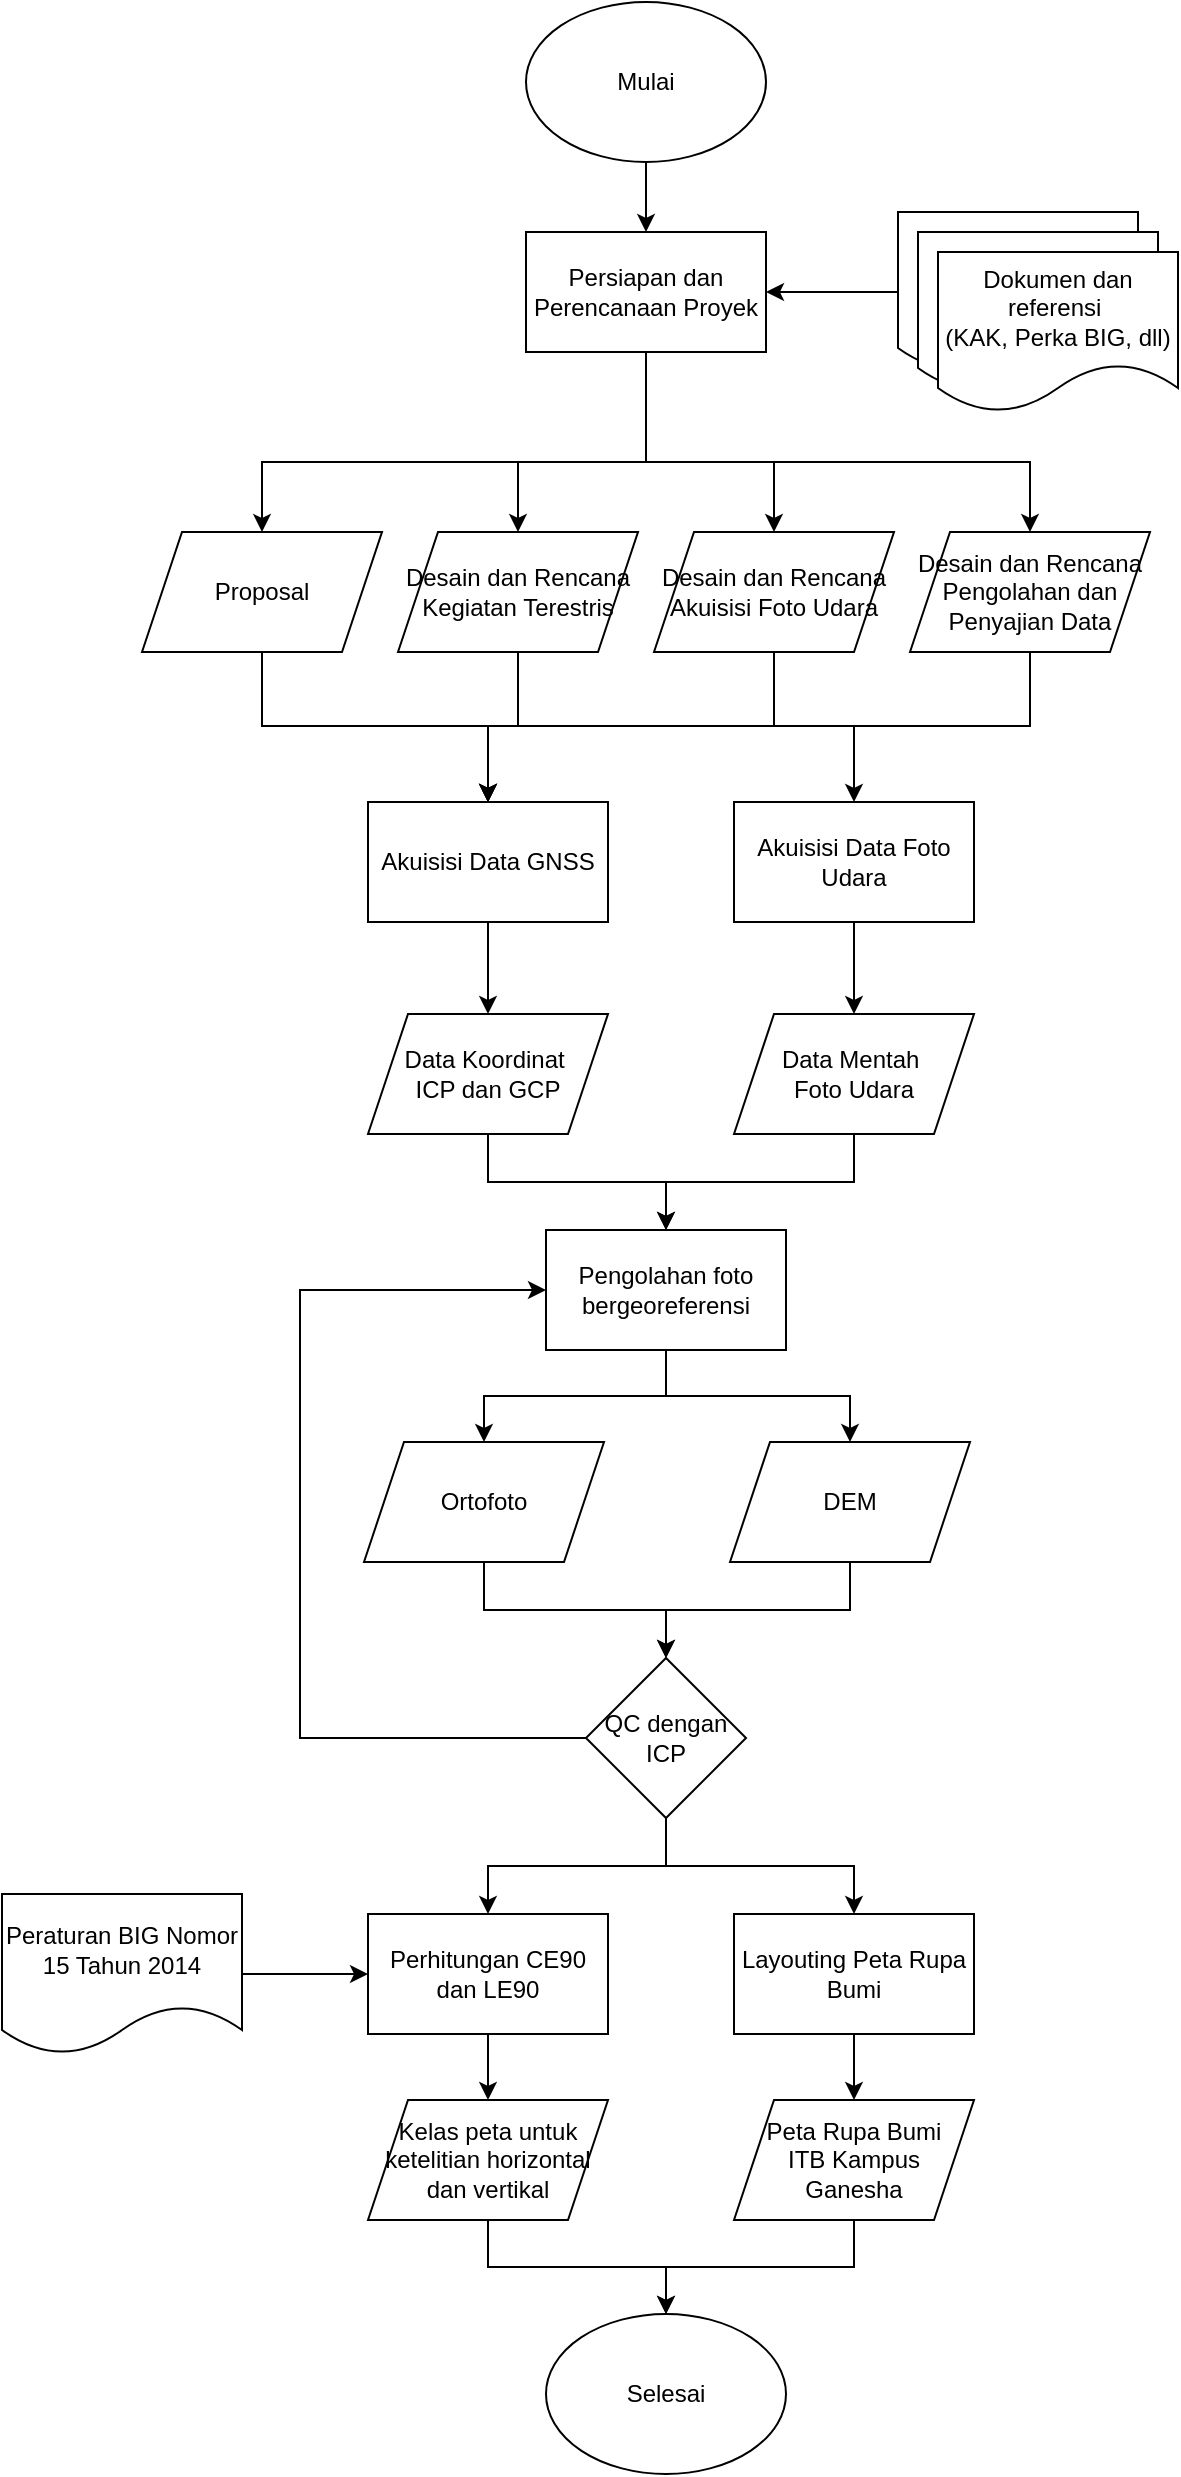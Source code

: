 <mxfile version="24.2.8" type="github">
  <diagram name="Page-1" id="s89ZCm46r8U922a_gBqN">
    <mxGraphModel dx="1489" dy="764" grid="0" gridSize="10" guides="1" tooltips="1" connect="1" arrows="1" fold="1" page="0" pageScale="1" pageWidth="850" pageHeight="1100" math="0" shadow="0">
      <root>
        <mxCell id="0" />
        <mxCell id="1" parent="0" />
        <mxCell id="CyUEX0PXhLifpIx6gXCL-3" value="" style="edgeStyle=orthogonalEdgeStyle;rounded=0;orthogonalLoop=1;jettySize=auto;html=1;" edge="1" parent="1" source="CyUEX0PXhLifpIx6gXCL-1" target="CyUEX0PXhLifpIx6gXCL-2">
          <mxGeometry relative="1" as="geometry" />
        </mxCell>
        <mxCell id="CyUEX0PXhLifpIx6gXCL-1" value="Mulai" style="ellipse;whiteSpace=wrap;html=1;" vertex="1" parent="1">
          <mxGeometry x="384" y="44" width="120" height="80" as="geometry" />
        </mxCell>
        <mxCell id="CyUEX0PXhLifpIx6gXCL-12" style="edgeStyle=orthogonalEdgeStyle;rounded=0;orthogonalLoop=1;jettySize=auto;html=1;entryX=0.5;entryY=0;entryDx=0;entryDy=0;" edge="1" parent="1" source="CyUEX0PXhLifpIx6gXCL-2" target="CyUEX0PXhLifpIx6gXCL-8">
          <mxGeometry relative="1" as="geometry">
            <Array as="points">
              <mxPoint x="444" y="274" />
              <mxPoint x="252" y="274" />
            </Array>
          </mxGeometry>
        </mxCell>
        <mxCell id="CyUEX0PXhLifpIx6gXCL-13" style="edgeStyle=orthogonalEdgeStyle;rounded=0;orthogonalLoop=1;jettySize=auto;html=1;entryX=0.5;entryY=0;entryDx=0;entryDy=0;" edge="1" parent="1" source="CyUEX0PXhLifpIx6gXCL-2" target="CyUEX0PXhLifpIx6gXCL-10">
          <mxGeometry relative="1" as="geometry">
            <Array as="points">
              <mxPoint x="444" y="274" />
              <mxPoint x="380" y="274" />
            </Array>
          </mxGeometry>
        </mxCell>
        <mxCell id="CyUEX0PXhLifpIx6gXCL-14" style="edgeStyle=orthogonalEdgeStyle;rounded=0;orthogonalLoop=1;jettySize=auto;html=1;entryX=0.5;entryY=0;entryDx=0;entryDy=0;" edge="1" parent="1" source="CyUEX0PXhLifpIx6gXCL-2" target="CyUEX0PXhLifpIx6gXCL-9">
          <mxGeometry relative="1" as="geometry">
            <Array as="points">
              <mxPoint x="444" y="274" />
              <mxPoint x="508" y="274" />
            </Array>
          </mxGeometry>
        </mxCell>
        <mxCell id="CyUEX0PXhLifpIx6gXCL-15" style="edgeStyle=orthogonalEdgeStyle;rounded=0;orthogonalLoop=1;jettySize=auto;html=1;entryX=0.5;entryY=0;entryDx=0;entryDy=0;" edge="1" parent="1" source="CyUEX0PXhLifpIx6gXCL-2" target="CyUEX0PXhLifpIx6gXCL-11">
          <mxGeometry relative="1" as="geometry">
            <Array as="points">
              <mxPoint x="444" y="274" />
              <mxPoint x="636" y="274" />
            </Array>
          </mxGeometry>
        </mxCell>
        <mxCell id="CyUEX0PXhLifpIx6gXCL-2" value="Persiapan dan Perencanaan Proyek" style="whiteSpace=wrap;html=1;" vertex="1" parent="1">
          <mxGeometry x="384" y="159" width="120" height="60" as="geometry" />
        </mxCell>
        <mxCell id="CyUEX0PXhLifpIx6gXCL-7" style="edgeStyle=orthogonalEdgeStyle;rounded=0;orthogonalLoop=1;jettySize=auto;html=1;entryX=1;entryY=0.5;entryDx=0;entryDy=0;" edge="1" parent="1" source="CyUEX0PXhLifpIx6gXCL-4" target="CyUEX0PXhLifpIx6gXCL-2">
          <mxGeometry relative="1" as="geometry" />
        </mxCell>
        <mxCell id="CyUEX0PXhLifpIx6gXCL-4" value="" style="shape=document;whiteSpace=wrap;html=1;boundedLbl=1;" vertex="1" parent="1">
          <mxGeometry x="570" y="149" width="120" height="80" as="geometry" />
        </mxCell>
        <mxCell id="CyUEX0PXhLifpIx6gXCL-5" value="" style="shape=document;whiteSpace=wrap;html=1;boundedLbl=1;" vertex="1" parent="1">
          <mxGeometry x="580" y="159" width="120" height="80" as="geometry" />
        </mxCell>
        <mxCell id="CyUEX0PXhLifpIx6gXCL-6" value="Dokumen dan referensi&amp;nbsp;&lt;div&gt;(KAK, Perka BIG, dll)&lt;/div&gt;" style="shape=document;whiteSpace=wrap;html=1;boundedLbl=1;" vertex="1" parent="1">
          <mxGeometry x="590" y="169" width="120" height="80" as="geometry" />
        </mxCell>
        <mxCell id="CyUEX0PXhLifpIx6gXCL-18" style="edgeStyle=orthogonalEdgeStyle;rounded=0;orthogonalLoop=1;jettySize=auto;html=1;entryX=0.5;entryY=0;entryDx=0;entryDy=0;" edge="1" parent="1" source="CyUEX0PXhLifpIx6gXCL-8" target="CyUEX0PXhLifpIx6gXCL-16">
          <mxGeometry relative="1" as="geometry">
            <Array as="points">
              <mxPoint x="252" y="406" />
              <mxPoint x="365" y="406" />
            </Array>
          </mxGeometry>
        </mxCell>
        <mxCell id="CyUEX0PXhLifpIx6gXCL-19" style="edgeStyle=orthogonalEdgeStyle;rounded=0;orthogonalLoop=1;jettySize=auto;html=1;entryX=0.5;entryY=0;entryDx=0;entryDy=0;" edge="1" parent="1" source="CyUEX0PXhLifpIx6gXCL-8" target="CyUEX0PXhLifpIx6gXCL-17">
          <mxGeometry relative="1" as="geometry">
            <Array as="points">
              <mxPoint x="252" y="406" />
              <mxPoint x="548" y="406" />
            </Array>
          </mxGeometry>
        </mxCell>
        <mxCell id="CyUEX0PXhLifpIx6gXCL-8" value="Proposal" style="shape=parallelogram;perimeter=parallelogramPerimeter;whiteSpace=wrap;html=1;fixedSize=1;" vertex="1" parent="1">
          <mxGeometry x="192" y="309" width="120" height="60" as="geometry" />
        </mxCell>
        <mxCell id="CyUEX0PXhLifpIx6gXCL-21" style="edgeStyle=orthogonalEdgeStyle;rounded=0;orthogonalLoop=1;jettySize=auto;html=1;entryX=0.5;entryY=0;entryDx=0;entryDy=0;" edge="1" parent="1" source="CyUEX0PXhLifpIx6gXCL-9" target="CyUEX0PXhLifpIx6gXCL-16">
          <mxGeometry relative="1" as="geometry">
            <Array as="points">
              <mxPoint x="508" y="406" />
              <mxPoint x="365" y="406" />
            </Array>
          </mxGeometry>
        </mxCell>
        <mxCell id="CyUEX0PXhLifpIx6gXCL-9" value="Desain dan Rencana Akuisisi Foto Udara" style="shape=parallelogram;perimeter=parallelogramPerimeter;whiteSpace=wrap;html=1;fixedSize=1;" vertex="1" parent="1">
          <mxGeometry x="448" y="309" width="120" height="60" as="geometry" />
        </mxCell>
        <mxCell id="CyUEX0PXhLifpIx6gXCL-20" style="edgeStyle=orthogonalEdgeStyle;rounded=0;orthogonalLoop=1;jettySize=auto;html=1;entryX=0.5;entryY=0;entryDx=0;entryDy=0;" edge="1" parent="1" source="CyUEX0PXhLifpIx6gXCL-10" target="CyUEX0PXhLifpIx6gXCL-16">
          <mxGeometry relative="1" as="geometry">
            <Array as="points">
              <mxPoint x="380" y="406" />
              <mxPoint x="365" y="406" />
            </Array>
          </mxGeometry>
        </mxCell>
        <mxCell id="CyUEX0PXhLifpIx6gXCL-10" value="Desain dan Rencana Kegiatan Terestris" style="shape=parallelogram;perimeter=parallelogramPerimeter;whiteSpace=wrap;html=1;fixedSize=1;" vertex="1" parent="1">
          <mxGeometry x="320" y="309" width="120" height="60" as="geometry" />
        </mxCell>
        <mxCell id="CyUEX0PXhLifpIx6gXCL-22" style="edgeStyle=orthogonalEdgeStyle;rounded=0;orthogonalLoop=1;jettySize=auto;html=1;entryX=0.5;entryY=0;entryDx=0;entryDy=0;" edge="1" parent="1" source="CyUEX0PXhLifpIx6gXCL-11" target="CyUEX0PXhLifpIx6gXCL-16">
          <mxGeometry relative="1" as="geometry">
            <Array as="points">
              <mxPoint x="636" y="406" />
              <mxPoint x="365" y="406" />
            </Array>
          </mxGeometry>
        </mxCell>
        <mxCell id="CyUEX0PXhLifpIx6gXCL-11" value="Desain dan Rencana Pengolahan dan Penyajian Data" style="shape=parallelogram;perimeter=parallelogramPerimeter;whiteSpace=wrap;html=1;fixedSize=1;" vertex="1" parent="1">
          <mxGeometry x="576" y="309" width="120" height="60" as="geometry" />
        </mxCell>
        <mxCell id="CyUEX0PXhLifpIx6gXCL-25" style="edgeStyle=orthogonalEdgeStyle;rounded=0;orthogonalLoop=1;jettySize=auto;html=1;entryX=0.5;entryY=0;entryDx=0;entryDy=0;" edge="1" parent="1" source="CyUEX0PXhLifpIx6gXCL-16" target="CyUEX0PXhLifpIx6gXCL-23">
          <mxGeometry relative="1" as="geometry" />
        </mxCell>
        <mxCell id="CyUEX0PXhLifpIx6gXCL-16" value="Akuisisi Data GNSS" style="whiteSpace=wrap;html=1;" vertex="1" parent="1">
          <mxGeometry x="305" y="444" width="120" height="60" as="geometry" />
        </mxCell>
        <mxCell id="CyUEX0PXhLifpIx6gXCL-26" style="edgeStyle=orthogonalEdgeStyle;rounded=0;orthogonalLoop=1;jettySize=auto;html=1;entryX=0.5;entryY=0;entryDx=0;entryDy=0;" edge="1" parent="1" source="CyUEX0PXhLifpIx6gXCL-17" target="CyUEX0PXhLifpIx6gXCL-24">
          <mxGeometry relative="1" as="geometry" />
        </mxCell>
        <mxCell id="CyUEX0PXhLifpIx6gXCL-17" value="Akuisisi Data Foto Udara" style="whiteSpace=wrap;html=1;" vertex="1" parent="1">
          <mxGeometry x="488" y="444" width="120" height="60" as="geometry" />
        </mxCell>
        <mxCell id="CyUEX0PXhLifpIx6gXCL-28" style="edgeStyle=orthogonalEdgeStyle;rounded=0;orthogonalLoop=1;jettySize=auto;html=1;entryX=0.5;entryY=0;entryDx=0;entryDy=0;" edge="1" parent="1" source="CyUEX0PXhLifpIx6gXCL-23" target="CyUEX0PXhLifpIx6gXCL-27">
          <mxGeometry relative="1" as="geometry" />
        </mxCell>
        <mxCell id="CyUEX0PXhLifpIx6gXCL-23" value="Data Koordinat&amp;nbsp;&lt;div&gt;ICP dan GCP&lt;/div&gt;" style="shape=parallelogram;perimeter=parallelogramPerimeter;whiteSpace=wrap;html=1;fixedSize=1;" vertex="1" parent="1">
          <mxGeometry x="305" y="550" width="120" height="60" as="geometry" />
        </mxCell>
        <mxCell id="CyUEX0PXhLifpIx6gXCL-29" style="edgeStyle=orthogonalEdgeStyle;rounded=0;orthogonalLoop=1;jettySize=auto;html=1;entryX=0.5;entryY=0;entryDx=0;entryDy=0;" edge="1" parent="1" source="CyUEX0PXhLifpIx6gXCL-24" target="CyUEX0PXhLifpIx6gXCL-27">
          <mxGeometry relative="1" as="geometry" />
        </mxCell>
        <mxCell id="CyUEX0PXhLifpIx6gXCL-24" value="Data Mentah&amp;nbsp;&lt;div&gt;Foto Udara&lt;/div&gt;" style="shape=parallelogram;perimeter=parallelogramPerimeter;whiteSpace=wrap;html=1;fixedSize=1;" vertex="1" parent="1">
          <mxGeometry x="488" y="550" width="120" height="60" as="geometry" />
        </mxCell>
        <mxCell id="CyUEX0PXhLifpIx6gXCL-35" style="edgeStyle=orthogonalEdgeStyle;rounded=0;orthogonalLoop=1;jettySize=auto;html=1;entryX=0.5;entryY=0;entryDx=0;entryDy=0;" edge="1" parent="1" source="CyUEX0PXhLifpIx6gXCL-27" target="CyUEX0PXhLifpIx6gXCL-34">
          <mxGeometry relative="1" as="geometry" />
        </mxCell>
        <mxCell id="CyUEX0PXhLifpIx6gXCL-36" style="edgeStyle=orthogonalEdgeStyle;rounded=0;orthogonalLoop=1;jettySize=auto;html=1;entryX=0.5;entryY=0;entryDx=0;entryDy=0;" edge="1" parent="1" source="CyUEX0PXhLifpIx6gXCL-27" target="CyUEX0PXhLifpIx6gXCL-33">
          <mxGeometry relative="1" as="geometry" />
        </mxCell>
        <mxCell id="CyUEX0PXhLifpIx6gXCL-27" value="Pengolahan foto bergeoreferensi" style="whiteSpace=wrap;html=1;" vertex="1" parent="1">
          <mxGeometry x="394" y="658" width="120" height="60" as="geometry" />
        </mxCell>
        <mxCell id="CyUEX0PXhLifpIx6gXCL-40" style="edgeStyle=orthogonalEdgeStyle;rounded=0;orthogonalLoop=1;jettySize=auto;html=1;entryX=0.5;entryY=0;entryDx=0;entryDy=0;" edge="1" parent="1" source="CyUEX0PXhLifpIx6gXCL-33" target="CyUEX0PXhLifpIx6gXCL-37">
          <mxGeometry relative="1" as="geometry" />
        </mxCell>
        <mxCell id="CyUEX0PXhLifpIx6gXCL-33" value="DEM" style="shape=parallelogram;perimeter=parallelogramPerimeter;whiteSpace=wrap;html=1;fixedSize=1;" vertex="1" parent="1">
          <mxGeometry x="486" y="764" width="120" height="60" as="geometry" />
        </mxCell>
        <mxCell id="CyUEX0PXhLifpIx6gXCL-39" style="edgeStyle=orthogonalEdgeStyle;rounded=0;orthogonalLoop=1;jettySize=auto;html=1;entryX=0.5;entryY=0;entryDx=0;entryDy=0;" edge="1" parent="1" source="CyUEX0PXhLifpIx6gXCL-34" target="CyUEX0PXhLifpIx6gXCL-37">
          <mxGeometry relative="1" as="geometry" />
        </mxCell>
        <mxCell id="CyUEX0PXhLifpIx6gXCL-34" value="Ortofoto" style="shape=parallelogram;perimeter=parallelogramPerimeter;whiteSpace=wrap;html=1;fixedSize=1;" vertex="1" parent="1">
          <mxGeometry x="303" y="764" width="120" height="60" as="geometry" />
        </mxCell>
        <mxCell id="CyUEX0PXhLifpIx6gXCL-38" style="edgeStyle=orthogonalEdgeStyle;rounded=0;orthogonalLoop=1;jettySize=auto;html=1;entryX=0;entryY=0.5;entryDx=0;entryDy=0;exitX=0;exitY=0.5;exitDx=0;exitDy=0;" edge="1" parent="1" source="CyUEX0PXhLifpIx6gXCL-37" target="CyUEX0PXhLifpIx6gXCL-27">
          <mxGeometry relative="1" as="geometry">
            <Array as="points">
              <mxPoint x="271" y="912" />
              <mxPoint x="271" y="688" />
            </Array>
          </mxGeometry>
        </mxCell>
        <mxCell id="CyUEX0PXhLifpIx6gXCL-44" style="edgeStyle=orthogonalEdgeStyle;rounded=0;orthogonalLoop=1;jettySize=auto;html=1;entryX=0.5;entryY=0;entryDx=0;entryDy=0;" edge="1" parent="1" source="CyUEX0PXhLifpIx6gXCL-37" target="CyUEX0PXhLifpIx6gXCL-42">
          <mxGeometry relative="1" as="geometry" />
        </mxCell>
        <mxCell id="CyUEX0PXhLifpIx6gXCL-45" style="edgeStyle=orthogonalEdgeStyle;rounded=0;orthogonalLoop=1;jettySize=auto;html=1;entryX=0.5;entryY=0;entryDx=0;entryDy=0;" edge="1" parent="1" source="CyUEX0PXhLifpIx6gXCL-37" target="CyUEX0PXhLifpIx6gXCL-43">
          <mxGeometry relative="1" as="geometry" />
        </mxCell>
        <mxCell id="CyUEX0PXhLifpIx6gXCL-37" value="QC dengan ICP" style="rhombus;whiteSpace=wrap;html=1;" vertex="1" parent="1">
          <mxGeometry x="414" y="872" width="80" height="80" as="geometry" />
        </mxCell>
        <mxCell id="CyUEX0PXhLifpIx6gXCL-51" style="edgeStyle=orthogonalEdgeStyle;rounded=0;orthogonalLoop=1;jettySize=auto;html=1;entryX=0.5;entryY=0;entryDx=0;entryDy=0;" edge="1" parent="1" source="CyUEX0PXhLifpIx6gXCL-42" target="CyUEX0PXhLifpIx6gXCL-48">
          <mxGeometry relative="1" as="geometry" />
        </mxCell>
        <mxCell id="CyUEX0PXhLifpIx6gXCL-42" value="Perhitungan CE90 dan LE90" style="whiteSpace=wrap;html=1;" vertex="1" parent="1">
          <mxGeometry x="305" y="1000" width="120" height="60" as="geometry" />
        </mxCell>
        <mxCell id="CyUEX0PXhLifpIx6gXCL-50" style="edgeStyle=orthogonalEdgeStyle;rounded=0;orthogonalLoop=1;jettySize=auto;html=1;entryX=0.5;entryY=0;entryDx=0;entryDy=0;" edge="1" parent="1" source="CyUEX0PXhLifpIx6gXCL-43" target="CyUEX0PXhLifpIx6gXCL-49">
          <mxGeometry relative="1" as="geometry" />
        </mxCell>
        <mxCell id="CyUEX0PXhLifpIx6gXCL-43" value="Layouting Peta Rupa Bumi" style="whiteSpace=wrap;html=1;" vertex="1" parent="1">
          <mxGeometry x="488" y="1000" width="120" height="60" as="geometry" />
        </mxCell>
        <mxCell id="CyUEX0PXhLifpIx6gXCL-47" style="edgeStyle=orthogonalEdgeStyle;rounded=0;orthogonalLoop=1;jettySize=auto;html=1;entryX=0;entryY=0.5;entryDx=0;entryDy=0;" edge="1" parent="1" source="CyUEX0PXhLifpIx6gXCL-46" target="CyUEX0PXhLifpIx6gXCL-42">
          <mxGeometry relative="1" as="geometry" />
        </mxCell>
        <mxCell id="CyUEX0PXhLifpIx6gXCL-46" value="Peraturan BIG Nomor 15 Tahun 2014" style="shape=document;whiteSpace=wrap;html=1;boundedLbl=1;" vertex="1" parent="1">
          <mxGeometry x="122" y="990" width="120" height="80" as="geometry" />
        </mxCell>
        <mxCell id="CyUEX0PXhLifpIx6gXCL-53" style="edgeStyle=orthogonalEdgeStyle;rounded=0;orthogonalLoop=1;jettySize=auto;html=1;entryX=0.5;entryY=0;entryDx=0;entryDy=0;" edge="1" parent="1" source="CyUEX0PXhLifpIx6gXCL-48" target="CyUEX0PXhLifpIx6gXCL-52">
          <mxGeometry relative="1" as="geometry" />
        </mxCell>
        <mxCell id="CyUEX0PXhLifpIx6gXCL-48" value="Kelas peta untuk ketelitian horizontal dan vertikal" style="shape=parallelogram;perimeter=parallelogramPerimeter;whiteSpace=wrap;html=1;fixedSize=1;" vertex="1" parent="1">
          <mxGeometry x="305" y="1093" width="120" height="60" as="geometry" />
        </mxCell>
        <mxCell id="CyUEX0PXhLifpIx6gXCL-54" style="edgeStyle=orthogonalEdgeStyle;rounded=0;orthogonalLoop=1;jettySize=auto;html=1;entryX=0.5;entryY=0;entryDx=0;entryDy=0;" edge="1" parent="1" source="CyUEX0PXhLifpIx6gXCL-49" target="CyUEX0PXhLifpIx6gXCL-52">
          <mxGeometry relative="1" as="geometry" />
        </mxCell>
        <mxCell id="CyUEX0PXhLifpIx6gXCL-49" value="Peta Rupa Bumi&lt;div&gt;ITB Kampus Ganesha&lt;/div&gt;" style="shape=parallelogram;perimeter=parallelogramPerimeter;whiteSpace=wrap;html=1;fixedSize=1;" vertex="1" parent="1">
          <mxGeometry x="488" y="1093" width="120" height="60" as="geometry" />
        </mxCell>
        <mxCell id="CyUEX0PXhLifpIx6gXCL-52" value="Selesai" style="ellipse;whiteSpace=wrap;html=1;" vertex="1" parent="1">
          <mxGeometry x="394" y="1200" width="120" height="80" as="geometry" />
        </mxCell>
      </root>
    </mxGraphModel>
  </diagram>
</mxfile>

